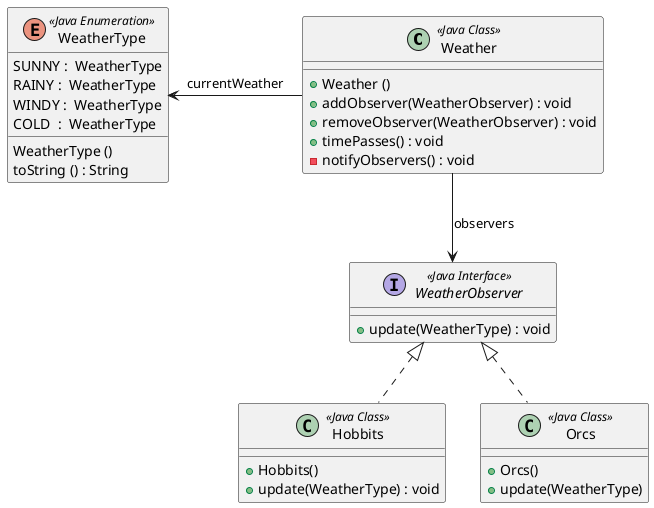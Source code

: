 @startuml
'https://plantuml.com/class-diagram

class Weather << Java Class >> {
    + Weather ()
    + addObserver(WeatherObserver) : void
    + removeObserver(WeatherObserver) : void
    + timePasses() : void
    - notifyObservers() : void
}

enum WeatherType << Java Enumeration >> {
    SUNNY :  WeatherType
    RAINY :  WeatherType
    WINDY :  WeatherType
    COLD  :  WeatherType

    WeatherType ()
    toString () : String
}

interface WeatherObserver << Java Interface >>{
    + update(WeatherType) : void
}

class Hobbits << Java Class >> {
    + Hobbits()
    + update(WeatherType) : void
}

class Orcs << Java Class >> {
    + Orcs()
    + update(WeatherType)
}

Weather -left-> WeatherType : currentWeather
Weather --> WeatherObserver : observers

WeatherObserver <|.. Orcs
WeatherObserver <|.. Hobbits

@enduml